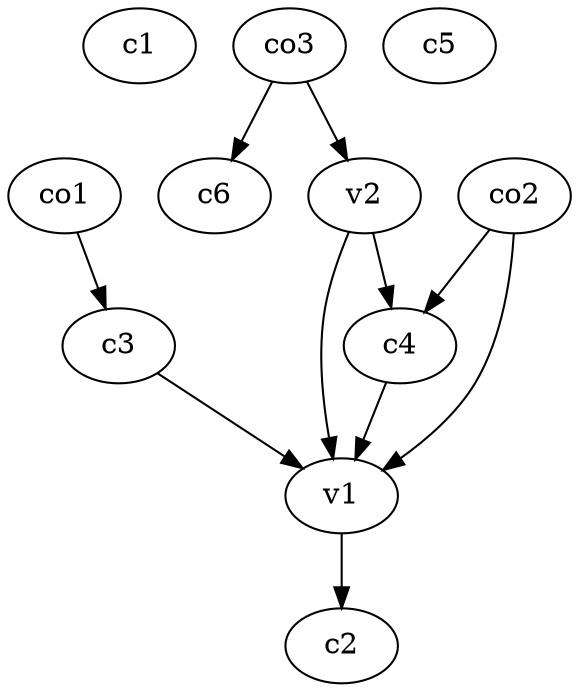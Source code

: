 strict digraph  {
c1;
c2;
c3;
c4;
c5;
c6;
v1;
v2;
co1;
co2;
co3;
c3 -> v1  [weight=1];
c4 -> v1  [weight=1];
v1 -> c2  [weight=1];
v2 -> c4  [weight=1];
v2 -> v1  [weight=1];
co1 -> c3  [weight=1];
co2 -> c4  [weight=1];
co2 -> v1  [weight=1];
co3 -> c6  [weight=1];
co3 -> v2  [weight=1];
}
